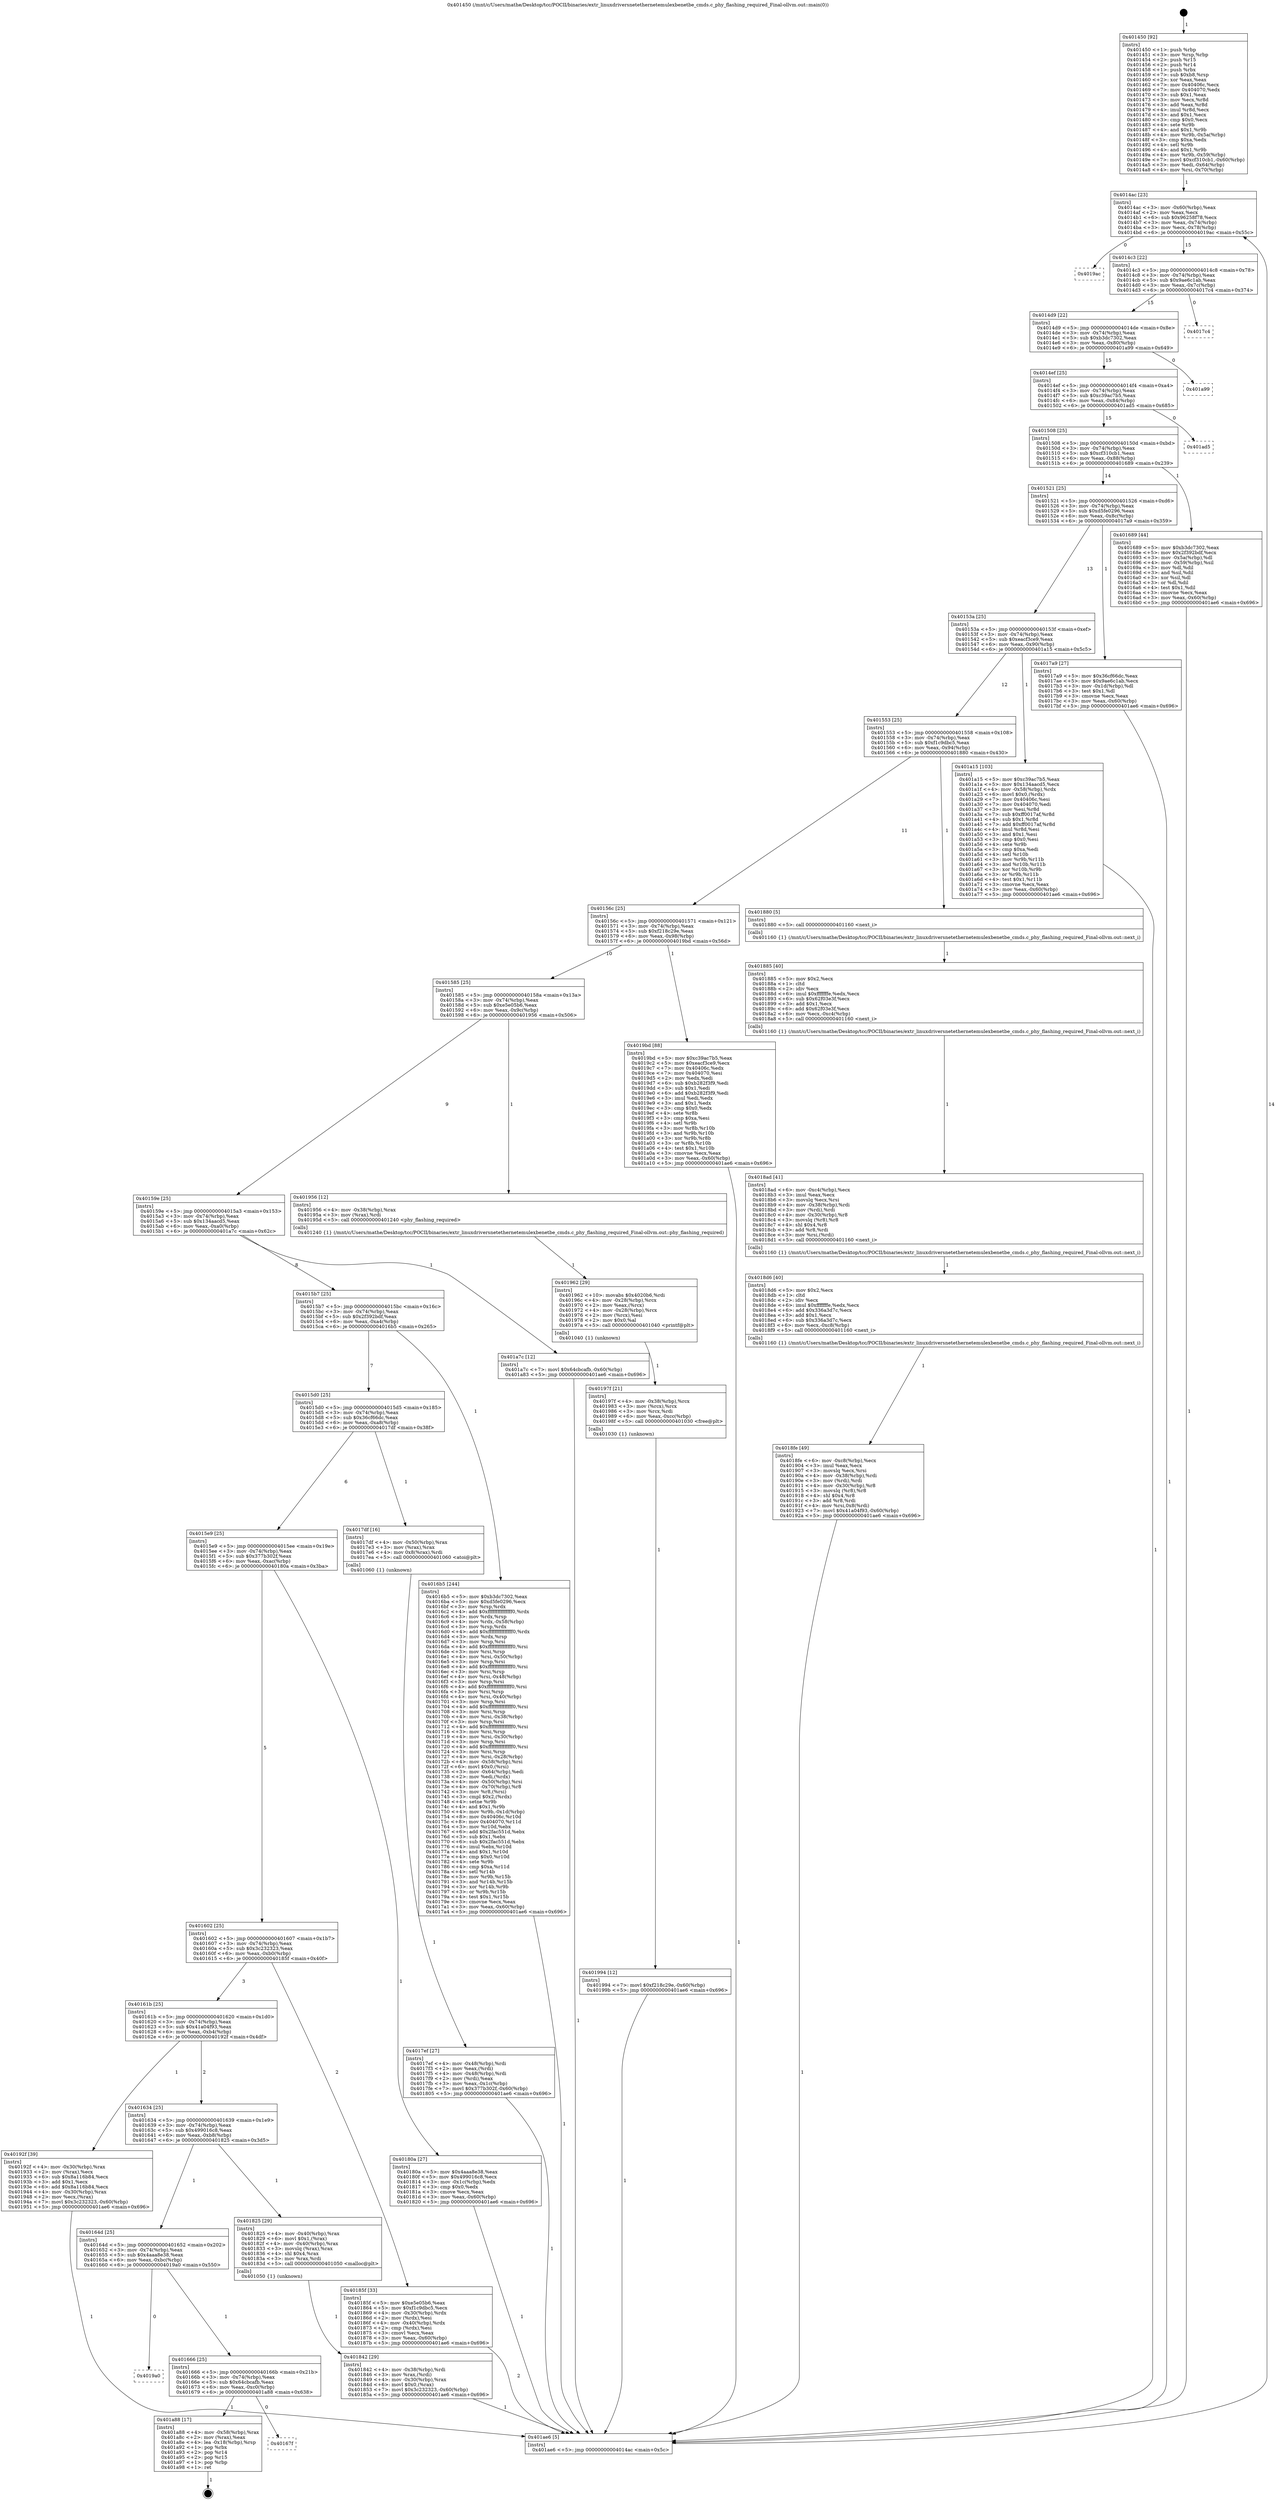 digraph "0x401450" {
  label = "0x401450 (/mnt/c/Users/mathe/Desktop/tcc/POCII/binaries/extr_linuxdriversnetethernetemulexbenetbe_cmds.c_phy_flashing_required_Final-ollvm.out::main(0))"
  labelloc = "t"
  node[shape=record]

  Entry [label="",width=0.3,height=0.3,shape=circle,fillcolor=black,style=filled]
  "0x4014ac" [label="{
     0x4014ac [23]\l
     | [instrs]\l
     &nbsp;&nbsp;0x4014ac \<+3\>: mov -0x60(%rbp),%eax\l
     &nbsp;&nbsp;0x4014af \<+2\>: mov %eax,%ecx\l
     &nbsp;&nbsp;0x4014b1 \<+6\>: sub $0x96258f78,%ecx\l
     &nbsp;&nbsp;0x4014b7 \<+3\>: mov %eax,-0x74(%rbp)\l
     &nbsp;&nbsp;0x4014ba \<+3\>: mov %ecx,-0x78(%rbp)\l
     &nbsp;&nbsp;0x4014bd \<+6\>: je 00000000004019ac \<main+0x55c\>\l
  }"]
  "0x4019ac" [label="{
     0x4019ac\l
  }", style=dashed]
  "0x4014c3" [label="{
     0x4014c3 [22]\l
     | [instrs]\l
     &nbsp;&nbsp;0x4014c3 \<+5\>: jmp 00000000004014c8 \<main+0x78\>\l
     &nbsp;&nbsp;0x4014c8 \<+3\>: mov -0x74(%rbp),%eax\l
     &nbsp;&nbsp;0x4014cb \<+5\>: sub $0x9ae6c1ab,%eax\l
     &nbsp;&nbsp;0x4014d0 \<+3\>: mov %eax,-0x7c(%rbp)\l
     &nbsp;&nbsp;0x4014d3 \<+6\>: je 00000000004017c4 \<main+0x374\>\l
  }"]
  Exit [label="",width=0.3,height=0.3,shape=circle,fillcolor=black,style=filled,peripheries=2]
  "0x4017c4" [label="{
     0x4017c4\l
  }", style=dashed]
  "0x4014d9" [label="{
     0x4014d9 [22]\l
     | [instrs]\l
     &nbsp;&nbsp;0x4014d9 \<+5\>: jmp 00000000004014de \<main+0x8e\>\l
     &nbsp;&nbsp;0x4014de \<+3\>: mov -0x74(%rbp),%eax\l
     &nbsp;&nbsp;0x4014e1 \<+5\>: sub $0xb3dc7302,%eax\l
     &nbsp;&nbsp;0x4014e6 \<+3\>: mov %eax,-0x80(%rbp)\l
     &nbsp;&nbsp;0x4014e9 \<+6\>: je 0000000000401a99 \<main+0x649\>\l
  }"]
  "0x40167f" [label="{
     0x40167f\l
  }", style=dashed]
  "0x401a99" [label="{
     0x401a99\l
  }", style=dashed]
  "0x4014ef" [label="{
     0x4014ef [25]\l
     | [instrs]\l
     &nbsp;&nbsp;0x4014ef \<+5\>: jmp 00000000004014f4 \<main+0xa4\>\l
     &nbsp;&nbsp;0x4014f4 \<+3\>: mov -0x74(%rbp),%eax\l
     &nbsp;&nbsp;0x4014f7 \<+5\>: sub $0xc39ac7b5,%eax\l
     &nbsp;&nbsp;0x4014fc \<+6\>: mov %eax,-0x84(%rbp)\l
     &nbsp;&nbsp;0x401502 \<+6\>: je 0000000000401ad5 \<main+0x685\>\l
  }"]
  "0x401a88" [label="{
     0x401a88 [17]\l
     | [instrs]\l
     &nbsp;&nbsp;0x401a88 \<+4\>: mov -0x58(%rbp),%rax\l
     &nbsp;&nbsp;0x401a8c \<+2\>: mov (%rax),%eax\l
     &nbsp;&nbsp;0x401a8e \<+4\>: lea -0x18(%rbp),%rsp\l
     &nbsp;&nbsp;0x401a92 \<+1\>: pop %rbx\l
     &nbsp;&nbsp;0x401a93 \<+2\>: pop %r14\l
     &nbsp;&nbsp;0x401a95 \<+2\>: pop %r15\l
     &nbsp;&nbsp;0x401a97 \<+1\>: pop %rbp\l
     &nbsp;&nbsp;0x401a98 \<+1\>: ret\l
  }"]
  "0x401ad5" [label="{
     0x401ad5\l
  }", style=dashed]
  "0x401508" [label="{
     0x401508 [25]\l
     | [instrs]\l
     &nbsp;&nbsp;0x401508 \<+5\>: jmp 000000000040150d \<main+0xbd\>\l
     &nbsp;&nbsp;0x40150d \<+3\>: mov -0x74(%rbp),%eax\l
     &nbsp;&nbsp;0x401510 \<+5\>: sub $0xcf310cb1,%eax\l
     &nbsp;&nbsp;0x401515 \<+6\>: mov %eax,-0x88(%rbp)\l
     &nbsp;&nbsp;0x40151b \<+6\>: je 0000000000401689 \<main+0x239\>\l
  }"]
  "0x401666" [label="{
     0x401666 [25]\l
     | [instrs]\l
     &nbsp;&nbsp;0x401666 \<+5\>: jmp 000000000040166b \<main+0x21b\>\l
     &nbsp;&nbsp;0x40166b \<+3\>: mov -0x74(%rbp),%eax\l
     &nbsp;&nbsp;0x40166e \<+5\>: sub $0x64cbcafb,%eax\l
     &nbsp;&nbsp;0x401673 \<+6\>: mov %eax,-0xc0(%rbp)\l
     &nbsp;&nbsp;0x401679 \<+6\>: je 0000000000401a88 \<main+0x638\>\l
  }"]
  "0x401689" [label="{
     0x401689 [44]\l
     | [instrs]\l
     &nbsp;&nbsp;0x401689 \<+5\>: mov $0xb3dc7302,%eax\l
     &nbsp;&nbsp;0x40168e \<+5\>: mov $0x2f392bdf,%ecx\l
     &nbsp;&nbsp;0x401693 \<+3\>: mov -0x5a(%rbp),%dl\l
     &nbsp;&nbsp;0x401696 \<+4\>: mov -0x59(%rbp),%sil\l
     &nbsp;&nbsp;0x40169a \<+3\>: mov %dl,%dil\l
     &nbsp;&nbsp;0x40169d \<+3\>: and %sil,%dil\l
     &nbsp;&nbsp;0x4016a0 \<+3\>: xor %sil,%dl\l
     &nbsp;&nbsp;0x4016a3 \<+3\>: or %dl,%dil\l
     &nbsp;&nbsp;0x4016a6 \<+4\>: test $0x1,%dil\l
     &nbsp;&nbsp;0x4016aa \<+3\>: cmovne %ecx,%eax\l
     &nbsp;&nbsp;0x4016ad \<+3\>: mov %eax,-0x60(%rbp)\l
     &nbsp;&nbsp;0x4016b0 \<+5\>: jmp 0000000000401ae6 \<main+0x696\>\l
  }"]
  "0x401521" [label="{
     0x401521 [25]\l
     | [instrs]\l
     &nbsp;&nbsp;0x401521 \<+5\>: jmp 0000000000401526 \<main+0xd6\>\l
     &nbsp;&nbsp;0x401526 \<+3\>: mov -0x74(%rbp),%eax\l
     &nbsp;&nbsp;0x401529 \<+5\>: sub $0xd5fe0296,%eax\l
     &nbsp;&nbsp;0x40152e \<+6\>: mov %eax,-0x8c(%rbp)\l
     &nbsp;&nbsp;0x401534 \<+6\>: je 00000000004017a9 \<main+0x359\>\l
  }"]
  "0x401ae6" [label="{
     0x401ae6 [5]\l
     | [instrs]\l
     &nbsp;&nbsp;0x401ae6 \<+5\>: jmp 00000000004014ac \<main+0x5c\>\l
  }"]
  "0x401450" [label="{
     0x401450 [92]\l
     | [instrs]\l
     &nbsp;&nbsp;0x401450 \<+1\>: push %rbp\l
     &nbsp;&nbsp;0x401451 \<+3\>: mov %rsp,%rbp\l
     &nbsp;&nbsp;0x401454 \<+2\>: push %r15\l
     &nbsp;&nbsp;0x401456 \<+2\>: push %r14\l
     &nbsp;&nbsp;0x401458 \<+1\>: push %rbx\l
     &nbsp;&nbsp;0x401459 \<+7\>: sub $0xb8,%rsp\l
     &nbsp;&nbsp;0x401460 \<+2\>: xor %eax,%eax\l
     &nbsp;&nbsp;0x401462 \<+7\>: mov 0x40406c,%ecx\l
     &nbsp;&nbsp;0x401469 \<+7\>: mov 0x404070,%edx\l
     &nbsp;&nbsp;0x401470 \<+3\>: sub $0x1,%eax\l
     &nbsp;&nbsp;0x401473 \<+3\>: mov %ecx,%r8d\l
     &nbsp;&nbsp;0x401476 \<+3\>: add %eax,%r8d\l
     &nbsp;&nbsp;0x401479 \<+4\>: imul %r8d,%ecx\l
     &nbsp;&nbsp;0x40147d \<+3\>: and $0x1,%ecx\l
     &nbsp;&nbsp;0x401480 \<+3\>: cmp $0x0,%ecx\l
     &nbsp;&nbsp;0x401483 \<+4\>: sete %r9b\l
     &nbsp;&nbsp;0x401487 \<+4\>: and $0x1,%r9b\l
     &nbsp;&nbsp;0x40148b \<+4\>: mov %r9b,-0x5a(%rbp)\l
     &nbsp;&nbsp;0x40148f \<+3\>: cmp $0xa,%edx\l
     &nbsp;&nbsp;0x401492 \<+4\>: setl %r9b\l
     &nbsp;&nbsp;0x401496 \<+4\>: and $0x1,%r9b\l
     &nbsp;&nbsp;0x40149a \<+4\>: mov %r9b,-0x59(%rbp)\l
     &nbsp;&nbsp;0x40149e \<+7\>: movl $0xcf310cb1,-0x60(%rbp)\l
     &nbsp;&nbsp;0x4014a5 \<+3\>: mov %edi,-0x64(%rbp)\l
     &nbsp;&nbsp;0x4014a8 \<+4\>: mov %rsi,-0x70(%rbp)\l
  }"]
  "0x4019a0" [label="{
     0x4019a0\l
  }", style=dashed]
  "0x4017a9" [label="{
     0x4017a9 [27]\l
     | [instrs]\l
     &nbsp;&nbsp;0x4017a9 \<+5\>: mov $0x36cf66dc,%eax\l
     &nbsp;&nbsp;0x4017ae \<+5\>: mov $0x9ae6c1ab,%ecx\l
     &nbsp;&nbsp;0x4017b3 \<+3\>: mov -0x1d(%rbp),%dl\l
     &nbsp;&nbsp;0x4017b6 \<+3\>: test $0x1,%dl\l
     &nbsp;&nbsp;0x4017b9 \<+3\>: cmovne %ecx,%eax\l
     &nbsp;&nbsp;0x4017bc \<+3\>: mov %eax,-0x60(%rbp)\l
     &nbsp;&nbsp;0x4017bf \<+5\>: jmp 0000000000401ae6 \<main+0x696\>\l
  }"]
  "0x40153a" [label="{
     0x40153a [25]\l
     | [instrs]\l
     &nbsp;&nbsp;0x40153a \<+5\>: jmp 000000000040153f \<main+0xef\>\l
     &nbsp;&nbsp;0x40153f \<+3\>: mov -0x74(%rbp),%eax\l
     &nbsp;&nbsp;0x401542 \<+5\>: sub $0xeacf3ce9,%eax\l
     &nbsp;&nbsp;0x401547 \<+6\>: mov %eax,-0x90(%rbp)\l
     &nbsp;&nbsp;0x40154d \<+6\>: je 0000000000401a15 \<main+0x5c5\>\l
  }"]
  "0x401994" [label="{
     0x401994 [12]\l
     | [instrs]\l
     &nbsp;&nbsp;0x401994 \<+7\>: movl $0xf218c29e,-0x60(%rbp)\l
     &nbsp;&nbsp;0x40199b \<+5\>: jmp 0000000000401ae6 \<main+0x696\>\l
  }"]
  "0x401a15" [label="{
     0x401a15 [103]\l
     | [instrs]\l
     &nbsp;&nbsp;0x401a15 \<+5\>: mov $0xc39ac7b5,%eax\l
     &nbsp;&nbsp;0x401a1a \<+5\>: mov $0x134aacd5,%ecx\l
     &nbsp;&nbsp;0x401a1f \<+4\>: mov -0x58(%rbp),%rdx\l
     &nbsp;&nbsp;0x401a23 \<+6\>: movl $0x0,(%rdx)\l
     &nbsp;&nbsp;0x401a29 \<+7\>: mov 0x40406c,%esi\l
     &nbsp;&nbsp;0x401a30 \<+7\>: mov 0x404070,%edi\l
     &nbsp;&nbsp;0x401a37 \<+3\>: mov %esi,%r8d\l
     &nbsp;&nbsp;0x401a3a \<+7\>: sub $0xff0017af,%r8d\l
     &nbsp;&nbsp;0x401a41 \<+4\>: sub $0x1,%r8d\l
     &nbsp;&nbsp;0x401a45 \<+7\>: add $0xff0017af,%r8d\l
     &nbsp;&nbsp;0x401a4c \<+4\>: imul %r8d,%esi\l
     &nbsp;&nbsp;0x401a50 \<+3\>: and $0x1,%esi\l
     &nbsp;&nbsp;0x401a53 \<+3\>: cmp $0x0,%esi\l
     &nbsp;&nbsp;0x401a56 \<+4\>: sete %r9b\l
     &nbsp;&nbsp;0x401a5a \<+3\>: cmp $0xa,%edi\l
     &nbsp;&nbsp;0x401a5d \<+4\>: setl %r10b\l
     &nbsp;&nbsp;0x401a61 \<+3\>: mov %r9b,%r11b\l
     &nbsp;&nbsp;0x401a64 \<+3\>: and %r10b,%r11b\l
     &nbsp;&nbsp;0x401a67 \<+3\>: xor %r10b,%r9b\l
     &nbsp;&nbsp;0x401a6a \<+3\>: or %r9b,%r11b\l
     &nbsp;&nbsp;0x401a6d \<+4\>: test $0x1,%r11b\l
     &nbsp;&nbsp;0x401a71 \<+3\>: cmovne %ecx,%eax\l
     &nbsp;&nbsp;0x401a74 \<+3\>: mov %eax,-0x60(%rbp)\l
     &nbsp;&nbsp;0x401a77 \<+5\>: jmp 0000000000401ae6 \<main+0x696\>\l
  }"]
  "0x401553" [label="{
     0x401553 [25]\l
     | [instrs]\l
     &nbsp;&nbsp;0x401553 \<+5\>: jmp 0000000000401558 \<main+0x108\>\l
     &nbsp;&nbsp;0x401558 \<+3\>: mov -0x74(%rbp),%eax\l
     &nbsp;&nbsp;0x40155b \<+5\>: sub $0xf1c9dbc5,%eax\l
     &nbsp;&nbsp;0x401560 \<+6\>: mov %eax,-0x94(%rbp)\l
     &nbsp;&nbsp;0x401566 \<+6\>: je 0000000000401880 \<main+0x430\>\l
  }"]
  "0x40197f" [label="{
     0x40197f [21]\l
     | [instrs]\l
     &nbsp;&nbsp;0x40197f \<+4\>: mov -0x38(%rbp),%rcx\l
     &nbsp;&nbsp;0x401983 \<+3\>: mov (%rcx),%rcx\l
     &nbsp;&nbsp;0x401986 \<+3\>: mov %rcx,%rdi\l
     &nbsp;&nbsp;0x401989 \<+6\>: mov %eax,-0xcc(%rbp)\l
     &nbsp;&nbsp;0x40198f \<+5\>: call 0000000000401030 \<free@plt\>\l
     | [calls]\l
     &nbsp;&nbsp;0x401030 \{1\} (unknown)\l
  }"]
  "0x401880" [label="{
     0x401880 [5]\l
     | [instrs]\l
     &nbsp;&nbsp;0x401880 \<+5\>: call 0000000000401160 \<next_i\>\l
     | [calls]\l
     &nbsp;&nbsp;0x401160 \{1\} (/mnt/c/Users/mathe/Desktop/tcc/POCII/binaries/extr_linuxdriversnetethernetemulexbenetbe_cmds.c_phy_flashing_required_Final-ollvm.out::next_i)\l
  }"]
  "0x40156c" [label="{
     0x40156c [25]\l
     | [instrs]\l
     &nbsp;&nbsp;0x40156c \<+5\>: jmp 0000000000401571 \<main+0x121\>\l
     &nbsp;&nbsp;0x401571 \<+3\>: mov -0x74(%rbp),%eax\l
     &nbsp;&nbsp;0x401574 \<+5\>: sub $0xf218c29e,%eax\l
     &nbsp;&nbsp;0x401579 \<+6\>: mov %eax,-0x98(%rbp)\l
     &nbsp;&nbsp;0x40157f \<+6\>: je 00000000004019bd \<main+0x56d\>\l
  }"]
  "0x401962" [label="{
     0x401962 [29]\l
     | [instrs]\l
     &nbsp;&nbsp;0x401962 \<+10\>: movabs $0x4020b6,%rdi\l
     &nbsp;&nbsp;0x40196c \<+4\>: mov -0x28(%rbp),%rcx\l
     &nbsp;&nbsp;0x401970 \<+2\>: mov %eax,(%rcx)\l
     &nbsp;&nbsp;0x401972 \<+4\>: mov -0x28(%rbp),%rcx\l
     &nbsp;&nbsp;0x401976 \<+2\>: mov (%rcx),%esi\l
     &nbsp;&nbsp;0x401978 \<+2\>: mov $0x0,%al\l
     &nbsp;&nbsp;0x40197a \<+5\>: call 0000000000401040 \<printf@plt\>\l
     | [calls]\l
     &nbsp;&nbsp;0x401040 \{1\} (unknown)\l
  }"]
  "0x4019bd" [label="{
     0x4019bd [88]\l
     | [instrs]\l
     &nbsp;&nbsp;0x4019bd \<+5\>: mov $0xc39ac7b5,%eax\l
     &nbsp;&nbsp;0x4019c2 \<+5\>: mov $0xeacf3ce9,%ecx\l
     &nbsp;&nbsp;0x4019c7 \<+7\>: mov 0x40406c,%edx\l
     &nbsp;&nbsp;0x4019ce \<+7\>: mov 0x404070,%esi\l
     &nbsp;&nbsp;0x4019d5 \<+2\>: mov %edx,%edi\l
     &nbsp;&nbsp;0x4019d7 \<+6\>: sub $0xb282f3f9,%edi\l
     &nbsp;&nbsp;0x4019dd \<+3\>: sub $0x1,%edi\l
     &nbsp;&nbsp;0x4019e0 \<+6\>: add $0xb282f3f9,%edi\l
     &nbsp;&nbsp;0x4019e6 \<+3\>: imul %edi,%edx\l
     &nbsp;&nbsp;0x4019e9 \<+3\>: and $0x1,%edx\l
     &nbsp;&nbsp;0x4019ec \<+3\>: cmp $0x0,%edx\l
     &nbsp;&nbsp;0x4019ef \<+4\>: sete %r8b\l
     &nbsp;&nbsp;0x4019f3 \<+3\>: cmp $0xa,%esi\l
     &nbsp;&nbsp;0x4019f6 \<+4\>: setl %r9b\l
     &nbsp;&nbsp;0x4019fa \<+3\>: mov %r8b,%r10b\l
     &nbsp;&nbsp;0x4019fd \<+3\>: and %r9b,%r10b\l
     &nbsp;&nbsp;0x401a00 \<+3\>: xor %r9b,%r8b\l
     &nbsp;&nbsp;0x401a03 \<+3\>: or %r8b,%r10b\l
     &nbsp;&nbsp;0x401a06 \<+4\>: test $0x1,%r10b\l
     &nbsp;&nbsp;0x401a0a \<+3\>: cmovne %ecx,%eax\l
     &nbsp;&nbsp;0x401a0d \<+3\>: mov %eax,-0x60(%rbp)\l
     &nbsp;&nbsp;0x401a10 \<+5\>: jmp 0000000000401ae6 \<main+0x696\>\l
  }"]
  "0x401585" [label="{
     0x401585 [25]\l
     | [instrs]\l
     &nbsp;&nbsp;0x401585 \<+5\>: jmp 000000000040158a \<main+0x13a\>\l
     &nbsp;&nbsp;0x40158a \<+3\>: mov -0x74(%rbp),%eax\l
     &nbsp;&nbsp;0x40158d \<+5\>: sub $0xe5e05b6,%eax\l
     &nbsp;&nbsp;0x401592 \<+6\>: mov %eax,-0x9c(%rbp)\l
     &nbsp;&nbsp;0x401598 \<+6\>: je 0000000000401956 \<main+0x506\>\l
  }"]
  "0x4018fe" [label="{
     0x4018fe [49]\l
     | [instrs]\l
     &nbsp;&nbsp;0x4018fe \<+6\>: mov -0xc8(%rbp),%ecx\l
     &nbsp;&nbsp;0x401904 \<+3\>: imul %eax,%ecx\l
     &nbsp;&nbsp;0x401907 \<+3\>: movslq %ecx,%rsi\l
     &nbsp;&nbsp;0x40190a \<+4\>: mov -0x38(%rbp),%rdi\l
     &nbsp;&nbsp;0x40190e \<+3\>: mov (%rdi),%rdi\l
     &nbsp;&nbsp;0x401911 \<+4\>: mov -0x30(%rbp),%r8\l
     &nbsp;&nbsp;0x401915 \<+3\>: movslq (%r8),%r8\l
     &nbsp;&nbsp;0x401918 \<+4\>: shl $0x4,%r8\l
     &nbsp;&nbsp;0x40191c \<+3\>: add %r8,%rdi\l
     &nbsp;&nbsp;0x40191f \<+4\>: mov %rsi,0x8(%rdi)\l
     &nbsp;&nbsp;0x401923 \<+7\>: movl $0x41a04f93,-0x60(%rbp)\l
     &nbsp;&nbsp;0x40192a \<+5\>: jmp 0000000000401ae6 \<main+0x696\>\l
  }"]
  "0x401956" [label="{
     0x401956 [12]\l
     | [instrs]\l
     &nbsp;&nbsp;0x401956 \<+4\>: mov -0x38(%rbp),%rax\l
     &nbsp;&nbsp;0x40195a \<+3\>: mov (%rax),%rdi\l
     &nbsp;&nbsp;0x40195d \<+5\>: call 0000000000401240 \<phy_flashing_required\>\l
     | [calls]\l
     &nbsp;&nbsp;0x401240 \{1\} (/mnt/c/Users/mathe/Desktop/tcc/POCII/binaries/extr_linuxdriversnetethernetemulexbenetbe_cmds.c_phy_flashing_required_Final-ollvm.out::phy_flashing_required)\l
  }"]
  "0x40159e" [label="{
     0x40159e [25]\l
     | [instrs]\l
     &nbsp;&nbsp;0x40159e \<+5\>: jmp 00000000004015a3 \<main+0x153\>\l
     &nbsp;&nbsp;0x4015a3 \<+3\>: mov -0x74(%rbp),%eax\l
     &nbsp;&nbsp;0x4015a6 \<+5\>: sub $0x134aacd5,%eax\l
     &nbsp;&nbsp;0x4015ab \<+6\>: mov %eax,-0xa0(%rbp)\l
     &nbsp;&nbsp;0x4015b1 \<+6\>: je 0000000000401a7c \<main+0x62c\>\l
  }"]
  "0x4018d6" [label="{
     0x4018d6 [40]\l
     | [instrs]\l
     &nbsp;&nbsp;0x4018d6 \<+5\>: mov $0x2,%ecx\l
     &nbsp;&nbsp;0x4018db \<+1\>: cltd\l
     &nbsp;&nbsp;0x4018dc \<+2\>: idiv %ecx\l
     &nbsp;&nbsp;0x4018de \<+6\>: imul $0xfffffffe,%edx,%ecx\l
     &nbsp;&nbsp;0x4018e4 \<+6\>: add $0x336a3d7c,%ecx\l
     &nbsp;&nbsp;0x4018ea \<+3\>: add $0x1,%ecx\l
     &nbsp;&nbsp;0x4018ed \<+6\>: sub $0x336a3d7c,%ecx\l
     &nbsp;&nbsp;0x4018f3 \<+6\>: mov %ecx,-0xc8(%rbp)\l
     &nbsp;&nbsp;0x4018f9 \<+5\>: call 0000000000401160 \<next_i\>\l
     | [calls]\l
     &nbsp;&nbsp;0x401160 \{1\} (/mnt/c/Users/mathe/Desktop/tcc/POCII/binaries/extr_linuxdriversnetethernetemulexbenetbe_cmds.c_phy_flashing_required_Final-ollvm.out::next_i)\l
  }"]
  "0x401a7c" [label="{
     0x401a7c [12]\l
     | [instrs]\l
     &nbsp;&nbsp;0x401a7c \<+7\>: movl $0x64cbcafb,-0x60(%rbp)\l
     &nbsp;&nbsp;0x401a83 \<+5\>: jmp 0000000000401ae6 \<main+0x696\>\l
  }"]
  "0x4015b7" [label="{
     0x4015b7 [25]\l
     | [instrs]\l
     &nbsp;&nbsp;0x4015b7 \<+5\>: jmp 00000000004015bc \<main+0x16c\>\l
     &nbsp;&nbsp;0x4015bc \<+3\>: mov -0x74(%rbp),%eax\l
     &nbsp;&nbsp;0x4015bf \<+5\>: sub $0x2f392bdf,%eax\l
     &nbsp;&nbsp;0x4015c4 \<+6\>: mov %eax,-0xa4(%rbp)\l
     &nbsp;&nbsp;0x4015ca \<+6\>: je 00000000004016b5 \<main+0x265\>\l
  }"]
  "0x4018ad" [label="{
     0x4018ad [41]\l
     | [instrs]\l
     &nbsp;&nbsp;0x4018ad \<+6\>: mov -0xc4(%rbp),%ecx\l
     &nbsp;&nbsp;0x4018b3 \<+3\>: imul %eax,%ecx\l
     &nbsp;&nbsp;0x4018b6 \<+3\>: movslq %ecx,%rsi\l
     &nbsp;&nbsp;0x4018b9 \<+4\>: mov -0x38(%rbp),%rdi\l
     &nbsp;&nbsp;0x4018bd \<+3\>: mov (%rdi),%rdi\l
     &nbsp;&nbsp;0x4018c0 \<+4\>: mov -0x30(%rbp),%r8\l
     &nbsp;&nbsp;0x4018c4 \<+3\>: movslq (%r8),%r8\l
     &nbsp;&nbsp;0x4018c7 \<+4\>: shl $0x4,%r8\l
     &nbsp;&nbsp;0x4018cb \<+3\>: add %r8,%rdi\l
     &nbsp;&nbsp;0x4018ce \<+3\>: mov %rsi,(%rdi)\l
     &nbsp;&nbsp;0x4018d1 \<+5\>: call 0000000000401160 \<next_i\>\l
     | [calls]\l
     &nbsp;&nbsp;0x401160 \{1\} (/mnt/c/Users/mathe/Desktop/tcc/POCII/binaries/extr_linuxdriversnetethernetemulexbenetbe_cmds.c_phy_flashing_required_Final-ollvm.out::next_i)\l
  }"]
  "0x4016b5" [label="{
     0x4016b5 [244]\l
     | [instrs]\l
     &nbsp;&nbsp;0x4016b5 \<+5\>: mov $0xb3dc7302,%eax\l
     &nbsp;&nbsp;0x4016ba \<+5\>: mov $0xd5fe0296,%ecx\l
     &nbsp;&nbsp;0x4016bf \<+3\>: mov %rsp,%rdx\l
     &nbsp;&nbsp;0x4016c2 \<+4\>: add $0xfffffffffffffff0,%rdx\l
     &nbsp;&nbsp;0x4016c6 \<+3\>: mov %rdx,%rsp\l
     &nbsp;&nbsp;0x4016c9 \<+4\>: mov %rdx,-0x58(%rbp)\l
     &nbsp;&nbsp;0x4016cd \<+3\>: mov %rsp,%rdx\l
     &nbsp;&nbsp;0x4016d0 \<+4\>: add $0xfffffffffffffff0,%rdx\l
     &nbsp;&nbsp;0x4016d4 \<+3\>: mov %rdx,%rsp\l
     &nbsp;&nbsp;0x4016d7 \<+3\>: mov %rsp,%rsi\l
     &nbsp;&nbsp;0x4016da \<+4\>: add $0xfffffffffffffff0,%rsi\l
     &nbsp;&nbsp;0x4016de \<+3\>: mov %rsi,%rsp\l
     &nbsp;&nbsp;0x4016e1 \<+4\>: mov %rsi,-0x50(%rbp)\l
     &nbsp;&nbsp;0x4016e5 \<+3\>: mov %rsp,%rsi\l
     &nbsp;&nbsp;0x4016e8 \<+4\>: add $0xfffffffffffffff0,%rsi\l
     &nbsp;&nbsp;0x4016ec \<+3\>: mov %rsi,%rsp\l
     &nbsp;&nbsp;0x4016ef \<+4\>: mov %rsi,-0x48(%rbp)\l
     &nbsp;&nbsp;0x4016f3 \<+3\>: mov %rsp,%rsi\l
     &nbsp;&nbsp;0x4016f6 \<+4\>: add $0xfffffffffffffff0,%rsi\l
     &nbsp;&nbsp;0x4016fa \<+3\>: mov %rsi,%rsp\l
     &nbsp;&nbsp;0x4016fd \<+4\>: mov %rsi,-0x40(%rbp)\l
     &nbsp;&nbsp;0x401701 \<+3\>: mov %rsp,%rsi\l
     &nbsp;&nbsp;0x401704 \<+4\>: add $0xfffffffffffffff0,%rsi\l
     &nbsp;&nbsp;0x401708 \<+3\>: mov %rsi,%rsp\l
     &nbsp;&nbsp;0x40170b \<+4\>: mov %rsi,-0x38(%rbp)\l
     &nbsp;&nbsp;0x40170f \<+3\>: mov %rsp,%rsi\l
     &nbsp;&nbsp;0x401712 \<+4\>: add $0xfffffffffffffff0,%rsi\l
     &nbsp;&nbsp;0x401716 \<+3\>: mov %rsi,%rsp\l
     &nbsp;&nbsp;0x401719 \<+4\>: mov %rsi,-0x30(%rbp)\l
     &nbsp;&nbsp;0x40171d \<+3\>: mov %rsp,%rsi\l
     &nbsp;&nbsp;0x401720 \<+4\>: add $0xfffffffffffffff0,%rsi\l
     &nbsp;&nbsp;0x401724 \<+3\>: mov %rsi,%rsp\l
     &nbsp;&nbsp;0x401727 \<+4\>: mov %rsi,-0x28(%rbp)\l
     &nbsp;&nbsp;0x40172b \<+4\>: mov -0x58(%rbp),%rsi\l
     &nbsp;&nbsp;0x40172f \<+6\>: movl $0x0,(%rsi)\l
     &nbsp;&nbsp;0x401735 \<+3\>: mov -0x64(%rbp),%edi\l
     &nbsp;&nbsp;0x401738 \<+2\>: mov %edi,(%rdx)\l
     &nbsp;&nbsp;0x40173a \<+4\>: mov -0x50(%rbp),%rsi\l
     &nbsp;&nbsp;0x40173e \<+4\>: mov -0x70(%rbp),%r8\l
     &nbsp;&nbsp;0x401742 \<+3\>: mov %r8,(%rsi)\l
     &nbsp;&nbsp;0x401745 \<+3\>: cmpl $0x2,(%rdx)\l
     &nbsp;&nbsp;0x401748 \<+4\>: setne %r9b\l
     &nbsp;&nbsp;0x40174c \<+4\>: and $0x1,%r9b\l
     &nbsp;&nbsp;0x401750 \<+4\>: mov %r9b,-0x1d(%rbp)\l
     &nbsp;&nbsp;0x401754 \<+8\>: mov 0x40406c,%r10d\l
     &nbsp;&nbsp;0x40175c \<+8\>: mov 0x404070,%r11d\l
     &nbsp;&nbsp;0x401764 \<+3\>: mov %r10d,%ebx\l
     &nbsp;&nbsp;0x401767 \<+6\>: add $0x2fac551d,%ebx\l
     &nbsp;&nbsp;0x40176d \<+3\>: sub $0x1,%ebx\l
     &nbsp;&nbsp;0x401770 \<+6\>: sub $0x2fac551d,%ebx\l
     &nbsp;&nbsp;0x401776 \<+4\>: imul %ebx,%r10d\l
     &nbsp;&nbsp;0x40177a \<+4\>: and $0x1,%r10d\l
     &nbsp;&nbsp;0x40177e \<+4\>: cmp $0x0,%r10d\l
     &nbsp;&nbsp;0x401782 \<+4\>: sete %r9b\l
     &nbsp;&nbsp;0x401786 \<+4\>: cmp $0xa,%r11d\l
     &nbsp;&nbsp;0x40178a \<+4\>: setl %r14b\l
     &nbsp;&nbsp;0x40178e \<+3\>: mov %r9b,%r15b\l
     &nbsp;&nbsp;0x401791 \<+3\>: and %r14b,%r15b\l
     &nbsp;&nbsp;0x401794 \<+3\>: xor %r14b,%r9b\l
     &nbsp;&nbsp;0x401797 \<+3\>: or %r9b,%r15b\l
     &nbsp;&nbsp;0x40179a \<+4\>: test $0x1,%r15b\l
     &nbsp;&nbsp;0x40179e \<+3\>: cmovne %ecx,%eax\l
     &nbsp;&nbsp;0x4017a1 \<+3\>: mov %eax,-0x60(%rbp)\l
     &nbsp;&nbsp;0x4017a4 \<+5\>: jmp 0000000000401ae6 \<main+0x696\>\l
  }"]
  "0x4015d0" [label="{
     0x4015d0 [25]\l
     | [instrs]\l
     &nbsp;&nbsp;0x4015d0 \<+5\>: jmp 00000000004015d5 \<main+0x185\>\l
     &nbsp;&nbsp;0x4015d5 \<+3\>: mov -0x74(%rbp),%eax\l
     &nbsp;&nbsp;0x4015d8 \<+5\>: sub $0x36cf66dc,%eax\l
     &nbsp;&nbsp;0x4015dd \<+6\>: mov %eax,-0xa8(%rbp)\l
     &nbsp;&nbsp;0x4015e3 \<+6\>: je 00000000004017df \<main+0x38f\>\l
  }"]
  "0x401885" [label="{
     0x401885 [40]\l
     | [instrs]\l
     &nbsp;&nbsp;0x401885 \<+5\>: mov $0x2,%ecx\l
     &nbsp;&nbsp;0x40188a \<+1\>: cltd\l
     &nbsp;&nbsp;0x40188b \<+2\>: idiv %ecx\l
     &nbsp;&nbsp;0x40188d \<+6\>: imul $0xfffffffe,%edx,%ecx\l
     &nbsp;&nbsp;0x401893 \<+6\>: sub $0x62f03e3f,%ecx\l
     &nbsp;&nbsp;0x401899 \<+3\>: add $0x1,%ecx\l
     &nbsp;&nbsp;0x40189c \<+6\>: add $0x62f03e3f,%ecx\l
     &nbsp;&nbsp;0x4018a2 \<+6\>: mov %ecx,-0xc4(%rbp)\l
     &nbsp;&nbsp;0x4018a8 \<+5\>: call 0000000000401160 \<next_i\>\l
     | [calls]\l
     &nbsp;&nbsp;0x401160 \{1\} (/mnt/c/Users/mathe/Desktop/tcc/POCII/binaries/extr_linuxdriversnetethernetemulexbenetbe_cmds.c_phy_flashing_required_Final-ollvm.out::next_i)\l
  }"]
  "0x401842" [label="{
     0x401842 [29]\l
     | [instrs]\l
     &nbsp;&nbsp;0x401842 \<+4\>: mov -0x38(%rbp),%rdi\l
     &nbsp;&nbsp;0x401846 \<+3\>: mov %rax,(%rdi)\l
     &nbsp;&nbsp;0x401849 \<+4\>: mov -0x30(%rbp),%rax\l
     &nbsp;&nbsp;0x40184d \<+6\>: movl $0x0,(%rax)\l
     &nbsp;&nbsp;0x401853 \<+7\>: movl $0x3c232323,-0x60(%rbp)\l
     &nbsp;&nbsp;0x40185a \<+5\>: jmp 0000000000401ae6 \<main+0x696\>\l
  }"]
  "0x4017df" [label="{
     0x4017df [16]\l
     | [instrs]\l
     &nbsp;&nbsp;0x4017df \<+4\>: mov -0x50(%rbp),%rax\l
     &nbsp;&nbsp;0x4017e3 \<+3\>: mov (%rax),%rax\l
     &nbsp;&nbsp;0x4017e6 \<+4\>: mov 0x8(%rax),%rdi\l
     &nbsp;&nbsp;0x4017ea \<+5\>: call 0000000000401060 \<atoi@plt\>\l
     | [calls]\l
     &nbsp;&nbsp;0x401060 \{1\} (unknown)\l
  }"]
  "0x4015e9" [label="{
     0x4015e9 [25]\l
     | [instrs]\l
     &nbsp;&nbsp;0x4015e9 \<+5\>: jmp 00000000004015ee \<main+0x19e\>\l
     &nbsp;&nbsp;0x4015ee \<+3\>: mov -0x74(%rbp),%eax\l
     &nbsp;&nbsp;0x4015f1 \<+5\>: sub $0x377b302f,%eax\l
     &nbsp;&nbsp;0x4015f6 \<+6\>: mov %eax,-0xac(%rbp)\l
     &nbsp;&nbsp;0x4015fc \<+6\>: je 000000000040180a \<main+0x3ba\>\l
  }"]
  "0x4017ef" [label="{
     0x4017ef [27]\l
     | [instrs]\l
     &nbsp;&nbsp;0x4017ef \<+4\>: mov -0x48(%rbp),%rdi\l
     &nbsp;&nbsp;0x4017f3 \<+2\>: mov %eax,(%rdi)\l
     &nbsp;&nbsp;0x4017f5 \<+4\>: mov -0x48(%rbp),%rdi\l
     &nbsp;&nbsp;0x4017f9 \<+2\>: mov (%rdi),%eax\l
     &nbsp;&nbsp;0x4017fb \<+3\>: mov %eax,-0x1c(%rbp)\l
     &nbsp;&nbsp;0x4017fe \<+7\>: movl $0x377b302f,-0x60(%rbp)\l
     &nbsp;&nbsp;0x401805 \<+5\>: jmp 0000000000401ae6 \<main+0x696\>\l
  }"]
  "0x40164d" [label="{
     0x40164d [25]\l
     | [instrs]\l
     &nbsp;&nbsp;0x40164d \<+5\>: jmp 0000000000401652 \<main+0x202\>\l
     &nbsp;&nbsp;0x401652 \<+3\>: mov -0x74(%rbp),%eax\l
     &nbsp;&nbsp;0x401655 \<+5\>: sub $0x4aaa8e38,%eax\l
     &nbsp;&nbsp;0x40165a \<+6\>: mov %eax,-0xbc(%rbp)\l
     &nbsp;&nbsp;0x401660 \<+6\>: je 00000000004019a0 \<main+0x550\>\l
  }"]
  "0x40180a" [label="{
     0x40180a [27]\l
     | [instrs]\l
     &nbsp;&nbsp;0x40180a \<+5\>: mov $0x4aaa8e38,%eax\l
     &nbsp;&nbsp;0x40180f \<+5\>: mov $0x499016c8,%ecx\l
     &nbsp;&nbsp;0x401814 \<+3\>: mov -0x1c(%rbp),%edx\l
     &nbsp;&nbsp;0x401817 \<+3\>: cmp $0x0,%edx\l
     &nbsp;&nbsp;0x40181a \<+3\>: cmove %ecx,%eax\l
     &nbsp;&nbsp;0x40181d \<+3\>: mov %eax,-0x60(%rbp)\l
     &nbsp;&nbsp;0x401820 \<+5\>: jmp 0000000000401ae6 \<main+0x696\>\l
  }"]
  "0x401602" [label="{
     0x401602 [25]\l
     | [instrs]\l
     &nbsp;&nbsp;0x401602 \<+5\>: jmp 0000000000401607 \<main+0x1b7\>\l
     &nbsp;&nbsp;0x401607 \<+3\>: mov -0x74(%rbp),%eax\l
     &nbsp;&nbsp;0x40160a \<+5\>: sub $0x3c232323,%eax\l
     &nbsp;&nbsp;0x40160f \<+6\>: mov %eax,-0xb0(%rbp)\l
     &nbsp;&nbsp;0x401615 \<+6\>: je 000000000040185f \<main+0x40f\>\l
  }"]
  "0x401825" [label="{
     0x401825 [29]\l
     | [instrs]\l
     &nbsp;&nbsp;0x401825 \<+4\>: mov -0x40(%rbp),%rax\l
     &nbsp;&nbsp;0x401829 \<+6\>: movl $0x1,(%rax)\l
     &nbsp;&nbsp;0x40182f \<+4\>: mov -0x40(%rbp),%rax\l
     &nbsp;&nbsp;0x401833 \<+3\>: movslq (%rax),%rax\l
     &nbsp;&nbsp;0x401836 \<+4\>: shl $0x4,%rax\l
     &nbsp;&nbsp;0x40183a \<+3\>: mov %rax,%rdi\l
     &nbsp;&nbsp;0x40183d \<+5\>: call 0000000000401050 \<malloc@plt\>\l
     | [calls]\l
     &nbsp;&nbsp;0x401050 \{1\} (unknown)\l
  }"]
  "0x40185f" [label="{
     0x40185f [33]\l
     | [instrs]\l
     &nbsp;&nbsp;0x40185f \<+5\>: mov $0xe5e05b6,%eax\l
     &nbsp;&nbsp;0x401864 \<+5\>: mov $0xf1c9dbc5,%ecx\l
     &nbsp;&nbsp;0x401869 \<+4\>: mov -0x30(%rbp),%rdx\l
     &nbsp;&nbsp;0x40186d \<+2\>: mov (%rdx),%esi\l
     &nbsp;&nbsp;0x40186f \<+4\>: mov -0x40(%rbp),%rdx\l
     &nbsp;&nbsp;0x401873 \<+2\>: cmp (%rdx),%esi\l
     &nbsp;&nbsp;0x401875 \<+3\>: cmovl %ecx,%eax\l
     &nbsp;&nbsp;0x401878 \<+3\>: mov %eax,-0x60(%rbp)\l
     &nbsp;&nbsp;0x40187b \<+5\>: jmp 0000000000401ae6 \<main+0x696\>\l
  }"]
  "0x40161b" [label="{
     0x40161b [25]\l
     | [instrs]\l
     &nbsp;&nbsp;0x40161b \<+5\>: jmp 0000000000401620 \<main+0x1d0\>\l
     &nbsp;&nbsp;0x401620 \<+3\>: mov -0x74(%rbp),%eax\l
     &nbsp;&nbsp;0x401623 \<+5\>: sub $0x41a04f93,%eax\l
     &nbsp;&nbsp;0x401628 \<+6\>: mov %eax,-0xb4(%rbp)\l
     &nbsp;&nbsp;0x40162e \<+6\>: je 000000000040192f \<main+0x4df\>\l
  }"]
  "0x401634" [label="{
     0x401634 [25]\l
     | [instrs]\l
     &nbsp;&nbsp;0x401634 \<+5\>: jmp 0000000000401639 \<main+0x1e9\>\l
     &nbsp;&nbsp;0x401639 \<+3\>: mov -0x74(%rbp),%eax\l
     &nbsp;&nbsp;0x40163c \<+5\>: sub $0x499016c8,%eax\l
     &nbsp;&nbsp;0x401641 \<+6\>: mov %eax,-0xb8(%rbp)\l
     &nbsp;&nbsp;0x401647 \<+6\>: je 0000000000401825 \<main+0x3d5\>\l
  }"]
  "0x40192f" [label="{
     0x40192f [39]\l
     | [instrs]\l
     &nbsp;&nbsp;0x40192f \<+4\>: mov -0x30(%rbp),%rax\l
     &nbsp;&nbsp;0x401933 \<+2\>: mov (%rax),%ecx\l
     &nbsp;&nbsp;0x401935 \<+6\>: sub $0x8a116b84,%ecx\l
     &nbsp;&nbsp;0x40193b \<+3\>: add $0x1,%ecx\l
     &nbsp;&nbsp;0x40193e \<+6\>: add $0x8a116b84,%ecx\l
     &nbsp;&nbsp;0x401944 \<+4\>: mov -0x30(%rbp),%rax\l
     &nbsp;&nbsp;0x401948 \<+2\>: mov %ecx,(%rax)\l
     &nbsp;&nbsp;0x40194a \<+7\>: movl $0x3c232323,-0x60(%rbp)\l
     &nbsp;&nbsp;0x401951 \<+5\>: jmp 0000000000401ae6 \<main+0x696\>\l
  }"]
  Entry -> "0x401450" [label=" 1"]
  "0x4014ac" -> "0x4019ac" [label=" 0"]
  "0x4014ac" -> "0x4014c3" [label=" 15"]
  "0x401a88" -> Exit [label=" 1"]
  "0x4014c3" -> "0x4017c4" [label=" 0"]
  "0x4014c3" -> "0x4014d9" [label=" 15"]
  "0x401666" -> "0x40167f" [label=" 0"]
  "0x4014d9" -> "0x401a99" [label=" 0"]
  "0x4014d9" -> "0x4014ef" [label=" 15"]
  "0x401666" -> "0x401a88" [label=" 1"]
  "0x4014ef" -> "0x401ad5" [label=" 0"]
  "0x4014ef" -> "0x401508" [label=" 15"]
  "0x40164d" -> "0x401666" [label=" 1"]
  "0x401508" -> "0x401689" [label=" 1"]
  "0x401508" -> "0x401521" [label=" 14"]
  "0x401689" -> "0x401ae6" [label=" 1"]
  "0x401450" -> "0x4014ac" [label=" 1"]
  "0x401ae6" -> "0x4014ac" [label=" 14"]
  "0x40164d" -> "0x4019a0" [label=" 0"]
  "0x401521" -> "0x4017a9" [label=" 1"]
  "0x401521" -> "0x40153a" [label=" 13"]
  "0x401a7c" -> "0x401ae6" [label=" 1"]
  "0x40153a" -> "0x401a15" [label=" 1"]
  "0x40153a" -> "0x401553" [label=" 12"]
  "0x401a15" -> "0x401ae6" [label=" 1"]
  "0x401553" -> "0x401880" [label=" 1"]
  "0x401553" -> "0x40156c" [label=" 11"]
  "0x4019bd" -> "0x401ae6" [label=" 1"]
  "0x40156c" -> "0x4019bd" [label=" 1"]
  "0x40156c" -> "0x401585" [label=" 10"]
  "0x401994" -> "0x401ae6" [label=" 1"]
  "0x401585" -> "0x401956" [label=" 1"]
  "0x401585" -> "0x40159e" [label=" 9"]
  "0x40197f" -> "0x401994" [label=" 1"]
  "0x40159e" -> "0x401a7c" [label=" 1"]
  "0x40159e" -> "0x4015b7" [label=" 8"]
  "0x401962" -> "0x40197f" [label=" 1"]
  "0x4015b7" -> "0x4016b5" [label=" 1"]
  "0x4015b7" -> "0x4015d0" [label=" 7"]
  "0x401956" -> "0x401962" [label=" 1"]
  "0x4016b5" -> "0x401ae6" [label=" 1"]
  "0x4017a9" -> "0x401ae6" [label=" 1"]
  "0x40192f" -> "0x401ae6" [label=" 1"]
  "0x4015d0" -> "0x4017df" [label=" 1"]
  "0x4015d0" -> "0x4015e9" [label=" 6"]
  "0x4017df" -> "0x4017ef" [label=" 1"]
  "0x4017ef" -> "0x401ae6" [label=" 1"]
  "0x4018fe" -> "0x401ae6" [label=" 1"]
  "0x4015e9" -> "0x40180a" [label=" 1"]
  "0x4015e9" -> "0x401602" [label=" 5"]
  "0x40180a" -> "0x401ae6" [label=" 1"]
  "0x4018d6" -> "0x4018fe" [label=" 1"]
  "0x401602" -> "0x40185f" [label=" 2"]
  "0x401602" -> "0x40161b" [label=" 3"]
  "0x4018ad" -> "0x4018d6" [label=" 1"]
  "0x40161b" -> "0x40192f" [label=" 1"]
  "0x40161b" -> "0x401634" [label=" 2"]
  "0x401885" -> "0x4018ad" [label=" 1"]
  "0x401634" -> "0x401825" [label=" 1"]
  "0x401634" -> "0x40164d" [label=" 1"]
  "0x401825" -> "0x401842" [label=" 1"]
  "0x401842" -> "0x401ae6" [label=" 1"]
  "0x40185f" -> "0x401ae6" [label=" 2"]
  "0x401880" -> "0x401885" [label=" 1"]
}

